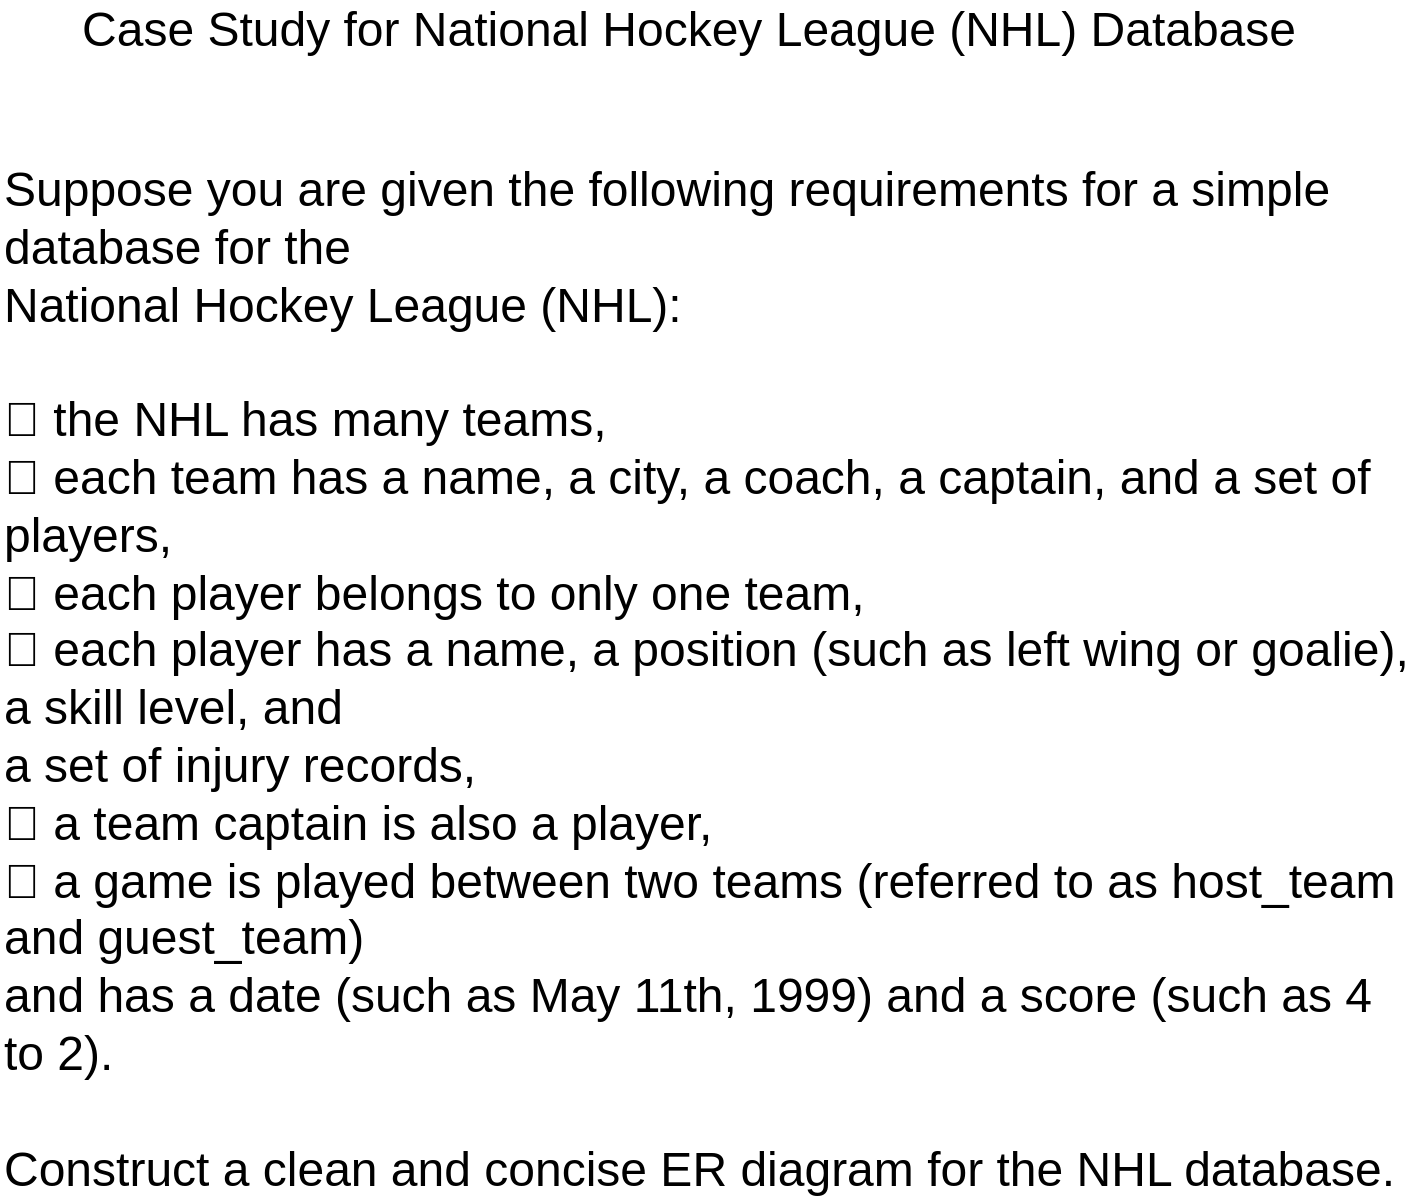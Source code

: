 <mxfile version="15.4.1" type="github" pages="3">
  <diagram id="UQQjHAeR4OQp4iDTp1pQ" name="Entity">
    <mxGraphModel dx="1022" dy="428" grid="1" gridSize="10" guides="1" tooltips="1" connect="1" arrows="1" fold="1" page="1" pageScale="1" pageWidth="827" pageHeight="1169" math="0" shadow="0">
      <root>
        <mxCell id="FyH1DNnXMYLdTDPw34gD-0" />
        <mxCell id="FyH1DNnXMYLdTDPw34gD-1" parent="FyH1DNnXMYLdTDPw34gD-0" />
        <mxCell id="4ecabF6AKV6T16An4PQ0-0" value="&lt;font style=&quot;font-size: 24px&quot;&gt;Case Study for National Hockey League (NHL) Database&lt;/font&gt;" style="text;html=1;resizable=0;autosize=1;align=center;verticalAlign=middle;points=[];fillColor=none;strokeColor=none;rounded=0;hachureGap=4;pointerEvents=0;" parent="FyH1DNnXMYLdTDPw34gD-1" vertex="1">
          <mxGeometry x="104" y="131" width="620" height="20" as="geometry" />
        </mxCell>
        <mxCell id="4ecabF6AKV6T16An4PQ0-1" value="&lt;font style=&quot;font-size: 24px&quot;&gt;Suppose you are given the following requirements for a simple database for the&lt;br&gt;National Hockey League (NHL):&lt;br&gt;&lt;br&gt; the NHL has many teams,&lt;br&gt; each team has a name, a city, a coach, a captain, and a set of players,&lt;br&gt; each player belongs to only one team,&lt;br&gt; each player has a name, a position (such as left wing or goalie), a skill level, and&lt;br&gt;a set of injury records,&lt;br&gt; a team captain is also a player,&lt;br&gt; a game is played between two teams (referred to as host_team and guest_team)&lt;br&gt;and has a date (such as May 11th, 1999) and a score (such as 4 to 2).&lt;br&gt;&lt;br&gt;Construct a clean and concise ER diagram for the NHL database.&lt;/font&gt;" style="text;whiteSpace=wrap;html=1;" parent="FyH1DNnXMYLdTDPw34gD-1" vertex="1">
          <mxGeometry x="70" y="200" width="710" height="520" as="geometry" />
        </mxCell>
      </root>
    </mxGraphModel>
  </diagram>
  <diagram id="d9zC-lGGndAZzhyb3sW2" name="ER Diagram">
    <mxGraphModel dx="1460" dy="611" grid="0" gridSize="10" guides="1" tooltips="1" connect="1" arrows="1" fold="1" page="1" pageScale="1" pageWidth="1100" pageHeight="850" math="0" shadow="0">
      <root>
        <mxCell id="0" />
        <mxCell id="1" parent="0" />
        <mxCell id="wqVWByTlI-7Odq3gkRI9-9" value="PLAYER" style="rounded=0;whiteSpace=wrap;html=1;hachureGap=4;pointerEvents=0;" parent="1" vertex="1">
          <mxGeometry x="590" y="451" width="120" height="60" as="geometry" />
        </mxCell>
        <mxCell id="Mg-0hBz_TlPRQEgj1qXm-1" value="" style="edgeStyle=orthogonalEdgeStyle;rounded=0;orthogonalLoop=1;jettySize=auto;html=1;" edge="1" parent="1" source="wqVWByTlI-7Odq3gkRI9-10" target="XknRJKiyEUMYP_7MPTdw-5">
          <mxGeometry relative="1" as="geometry" />
        </mxCell>
        <mxCell id="wqVWByTlI-7Odq3gkRI9-10" value="TEAM" style="rounded=0;whiteSpace=wrap;html=1;hachureGap=4;pointerEvents=0;" parent="1" vertex="1">
          <mxGeometry x="170" y="441" width="120" height="60" as="geometry" />
        </mxCell>
        <mxCell id="O_S-s7-EXq7uFJvZsdcn-2" style="edgeStyle=none;curved=1;rounded=0;orthogonalLoop=1;jettySize=auto;html=1;exitX=0.5;exitY=0;exitDx=0;exitDy=0;entryX=0.25;entryY=1;entryDx=0;entryDy=0;endArrow=open;startSize=14;endSize=14;sourcePerimeterSpacing=8;targetPerimeterSpacing=8;" parent="1" source="wqVWByTlI-7Odq3gkRI9-12" target="wqVWByTlI-7Odq3gkRI9-10" edge="1">
          <mxGeometry relative="1" as="geometry" />
        </mxCell>
        <mxCell id="wqVWByTlI-7Odq3gkRI9-12" value="&lt;u&gt;t_name&lt;/u&gt;" style="ellipse;whiteSpace=wrap;html=1;hachureGap=4;pointerEvents=0;" parent="1" vertex="1">
          <mxGeometry x="50" y="551" width="80" height="40" as="geometry" />
        </mxCell>
        <mxCell id="wqVWByTlI-7Odq3gkRI9-13" style="edgeStyle=none;curved=1;rounded=0;orthogonalLoop=1;jettySize=auto;html=1;exitX=0.5;exitY=0;exitDx=0;exitDy=0;entryX=0.5;entryY=1;entryDx=0;entryDy=0;endArrow=open;startSize=14;endSize=14;sourcePerimeterSpacing=8;targetPerimeterSpacing=8;" parent="1" source="wqVWByTlI-7Odq3gkRI9-14" target="wqVWByTlI-7Odq3gkRI9-10" edge="1">
          <mxGeometry relative="1" as="geometry" />
        </mxCell>
        <mxCell id="wqVWByTlI-7Odq3gkRI9-14" value="city" style="ellipse;whiteSpace=wrap;html=1;hachureGap=4;pointerEvents=0;" parent="1" vertex="1">
          <mxGeometry x="170" y="571" width="70" height="40" as="geometry" />
        </mxCell>
        <mxCell id="wqVWByTlI-7Odq3gkRI9-15" style="edgeStyle=none;curved=1;rounded=0;orthogonalLoop=1;jettySize=auto;html=1;exitX=0.5;exitY=0;exitDx=0;exitDy=0;entryX=0.75;entryY=1;entryDx=0;entryDy=0;endArrow=open;startSize=14;endSize=14;sourcePerimeterSpacing=8;targetPerimeterSpacing=8;" parent="1" source="wqVWByTlI-7Odq3gkRI9-16" target="wqVWByTlI-7Odq3gkRI9-10" edge="1">
          <mxGeometry relative="1" as="geometry" />
        </mxCell>
        <mxCell id="wqVWByTlI-7Odq3gkRI9-16" value="coach" style="ellipse;whiteSpace=wrap;html=1;hachureGap=4;pointerEvents=0;" parent="1" vertex="1">
          <mxGeometry x="270" y="581" width="65" height="40" as="geometry" />
        </mxCell>
        <mxCell id="wqVWByTlI-7Odq3gkRI9-17" style="edgeStyle=none;curved=1;rounded=0;orthogonalLoop=1;jettySize=auto;html=1;exitX=0.5;exitY=0;exitDx=0;exitDy=0;entryX=0.083;entryY=1;entryDx=0;entryDy=0;entryPerimeter=0;endArrow=open;startSize=14;endSize=14;sourcePerimeterSpacing=8;targetPerimeterSpacing=8;" parent="1" source="wqVWByTlI-7Odq3gkRI9-18" target="wqVWByTlI-7Odq3gkRI9-9" edge="1">
          <mxGeometry relative="1" as="geometry" />
        </mxCell>
        <mxCell id="wqVWByTlI-7Odq3gkRI9-18" value="&lt;u&gt;player_name&lt;/u&gt;" style="ellipse;whiteSpace=wrap;html=1;hachureGap=4;pointerEvents=0;" parent="1" vertex="1">
          <mxGeometry x="530" y="571" width="80" height="40" as="geometry" />
        </mxCell>
        <mxCell id="wqVWByTlI-7Odq3gkRI9-19" style="edgeStyle=none;curved=1;rounded=0;orthogonalLoop=1;jettySize=auto;html=1;exitX=0.5;exitY=0;exitDx=0;exitDy=0;entryX=0.5;entryY=1;entryDx=0;entryDy=0;endArrow=open;startSize=14;endSize=14;sourcePerimeterSpacing=8;targetPerimeterSpacing=8;" parent="1" source="wqVWByTlI-7Odq3gkRI9-20" target="wqVWByTlI-7Odq3gkRI9-9" edge="1">
          <mxGeometry relative="1" as="geometry" />
        </mxCell>
        <mxCell id="wqVWByTlI-7Odq3gkRI9-20" value="position" style="ellipse;whiteSpace=wrap;html=1;hachureGap=4;pointerEvents=0;" parent="1" vertex="1">
          <mxGeometry x="620" y="571" width="70" height="40" as="geometry" />
        </mxCell>
        <mxCell id="wqVWByTlI-7Odq3gkRI9-21" style="edgeStyle=none;curved=1;rounded=0;orthogonalLoop=1;jettySize=auto;html=1;exitX=0.5;exitY=1;exitDx=0;exitDy=0;entryX=0.5;entryY=0;entryDx=0;entryDy=0;endArrow=open;startSize=14;endSize=14;sourcePerimeterSpacing=8;targetPerimeterSpacing=8;" parent="1" source="wqVWByTlI-7Odq3gkRI9-22" target="wqVWByTlI-7Odq3gkRI9-9" edge="1">
          <mxGeometry relative="1" as="geometry" />
        </mxCell>
        <mxCell id="wqVWByTlI-7Odq3gkRI9-22" value="skills_level" style="ellipse;whiteSpace=wrap;html=1;hachureGap=4;pointerEvents=0;" parent="1" vertex="1">
          <mxGeometry x="595" y="351" width="105" height="50" as="geometry" />
        </mxCell>
        <mxCell id="wqVWByTlI-7Odq3gkRI9-23" style="edgeStyle=none;curved=1;rounded=0;orthogonalLoop=1;jettySize=auto;html=1;exitX=0;exitY=0.5;exitDx=0;exitDy=0;entryX=1;entryY=0;entryDx=0;entryDy=0;endArrow=open;startSize=14;endSize=14;sourcePerimeterSpacing=8;targetPerimeterSpacing=8;" parent="1" source="wqVWByTlI-7Odq3gkRI9-25" target="wqVWByTlI-7Odq3gkRI9-10" edge="1">
          <mxGeometry relative="1" as="geometry" />
        </mxCell>
        <mxCell id="wqVWByTlI-7Odq3gkRI9-24" style="edgeStyle=none;curved=1;rounded=0;orthogonalLoop=1;jettySize=auto;html=1;exitX=1;exitY=0.5;exitDx=0;exitDy=0;entryX=0;entryY=0;entryDx=0;entryDy=0;endArrow=open;startSize=14;endSize=14;sourcePerimeterSpacing=8;targetPerimeterSpacing=8;" parent="1" source="wqVWByTlI-7Odq3gkRI9-25" target="wqVWByTlI-7Odq3gkRI9-9" edge="1">
          <mxGeometry relative="1" as="geometry" />
        </mxCell>
        <mxCell id="wqVWByTlI-7Odq3gkRI9-25" value="has captain" style="rhombus;whiteSpace=wrap;html=1;hachureGap=4;pointerEvents=0;" parent="1" vertex="1">
          <mxGeometry x="400" y="391" width="80" height="60" as="geometry" />
        </mxCell>
        <mxCell id="wqVWByTlI-7Odq3gkRI9-26" style="edgeStyle=none;curved=1;rounded=0;orthogonalLoop=1;jettySize=auto;html=1;exitX=0;exitY=0.5;exitDx=0;exitDy=0;entryX=1;entryY=0.5;entryDx=0;entryDy=0;endArrow=open;startSize=14;endSize=14;sourcePerimeterSpacing=8;targetPerimeterSpacing=8;" parent="1" source="wqVWByTlI-7Odq3gkRI9-27" target="wqVWByTlI-7Odq3gkRI9-10" edge="1">
          <mxGeometry relative="1" as="geometry" />
        </mxCell>
        <mxCell id="wqVWByTlI-7Odq3gkRI9-27" value="belongs to" style="rhombus;whiteSpace=wrap;html=1;hachureGap=4;pointerEvents=0;" parent="1" vertex="1">
          <mxGeometry x="400" y="491" width="80" height="60" as="geometry" />
        </mxCell>
        <mxCell id="wqVWByTlI-7Odq3gkRI9-28" value="" style="endArrow=none;html=1;startSize=14;endSize=14;sourcePerimeterSpacing=8;targetPerimeterSpacing=8;exitX=1;exitY=0.5;exitDx=0;exitDy=0;entryX=0;entryY=0.5;entryDx=0;entryDy=0;" parent="1" source="wqVWByTlI-7Odq3gkRI9-27" target="wqVWByTlI-7Odq3gkRI9-9" edge="1">
          <mxGeometry width="50" height="50" relative="1" as="geometry">
            <mxPoint x="520" y="580" as="sourcePoint" />
            <mxPoint x="570" y="530" as="targetPoint" />
          </mxGeometry>
        </mxCell>
        <mxCell id="XknRJKiyEUMYP_7MPTdw-14" style="edgeStyle=none;curved=1;rounded=0;orthogonalLoop=1;jettySize=auto;html=1;exitX=0;exitY=0.5;exitDx=0;exitDy=0;entryX=1;entryY=0.5;entryDx=0;entryDy=0;endArrow=open;startSize=14;endSize=14;sourcePerimeterSpacing=8;targetPerimeterSpacing=8;" parent="1" source="O_S-s7-EXq7uFJvZsdcn-1" target="wqVWByTlI-7Odq3gkRI9-9" edge="1">
          <mxGeometry relative="1" as="geometry" />
        </mxCell>
        <mxCell id="O_S-s7-EXq7uFJvZsdcn-1" value="medical_log" style="rhombus;whiteSpace=wrap;html=1;hachureGap=4;pointerEvents=0;" parent="1" vertex="1">
          <mxGeometry x="760" y="456" width="100" height="50" as="geometry" />
        </mxCell>
        <mxCell id="XknRJKiyEUMYP_7MPTdw-5" value="game" style="rhombus;whiteSpace=wrap;html=1;hachureGap=4;pointerEvents=0;" parent="1" vertex="1">
          <mxGeometry x="180" y="321" width="80" height="80" as="geometry" />
        </mxCell>
        <mxCell id="XknRJKiyEUMYP_7MPTdw-6" value="date" style="ellipse;whiteSpace=wrap;html=1;hachureGap=4;pointerEvents=0;" parent="1" vertex="1">
          <mxGeometry x="130" y="281" width="70" height="40" as="geometry" />
        </mxCell>
        <mxCell id="XknRJKiyEUMYP_7MPTdw-8" value="score" style="ellipse;whiteSpace=wrap;html=1;hachureGap=4;pointerEvents=0;" parent="1" vertex="1">
          <mxGeometry x="250" y="281" width="70" height="40" as="geometry" />
        </mxCell>
        <mxCell id="XknRJKiyEUMYP_7MPTdw-9" value="" style="endArrow=none;html=1;startSize=14;endSize=14;sourcePerimeterSpacing=8;targetPerimeterSpacing=8;entryX=1;entryY=1;entryDx=0;entryDy=0;exitX=0;exitY=0;exitDx=0;exitDy=0;" parent="1" source="XknRJKiyEUMYP_7MPTdw-5" target="XknRJKiyEUMYP_7MPTdw-6" edge="1">
          <mxGeometry width="50" height="50" relative="1" as="geometry">
            <mxPoint x="110" y="341" as="sourcePoint" />
            <mxPoint x="160" y="291" as="targetPoint" />
          </mxGeometry>
        </mxCell>
        <mxCell id="XknRJKiyEUMYP_7MPTdw-10" value="" style="endArrow=none;html=1;startSize=14;endSize=14;sourcePerimeterSpacing=8;targetPerimeterSpacing=8;exitX=1;exitY=0;exitDx=0;exitDy=0;" parent="1" source="XknRJKiyEUMYP_7MPTdw-5" edge="1">
          <mxGeometry width="50" height="50" relative="1" as="geometry">
            <mxPoint x="360" y="326.86" as="sourcePoint" />
            <mxPoint x="280" y="321" as="targetPoint" />
          </mxGeometry>
        </mxCell>
        <mxCell id="XknRJKiyEUMYP_7MPTdw-12" value="" style="endArrow=none;html=1;startSize=14;endSize=14;sourcePerimeterSpacing=8;targetPerimeterSpacing=8;entryX=0;entryY=1;entryDx=0;entryDy=0;exitX=0.25;exitY=0;exitDx=0;exitDy=0;" parent="1" source="wqVWByTlI-7Odq3gkRI9-10" target="XknRJKiyEUMYP_7MPTdw-5" edge="1">
          <mxGeometry width="50" height="50" relative="1" as="geometry">
            <mxPoint x="190" y="441" as="sourcePoint" />
            <mxPoint x="240" y="391" as="targetPoint" />
          </mxGeometry>
        </mxCell>
        <mxCell id="XknRJKiyEUMYP_7MPTdw-13" value="" style="endArrow=none;html=1;startSize=14;endSize=14;sourcePerimeterSpacing=8;targetPerimeterSpacing=8;entryX=0;entryY=1;entryDx=0;entryDy=0;exitX=0.25;exitY=0;exitDx=0;exitDy=0;" parent="1" edge="1">
          <mxGeometry width="50" height="50" relative="1" as="geometry">
            <mxPoint x="240" y="441" as="sourcePoint" />
            <mxPoint x="240" y="381" as="targetPoint" />
          </mxGeometry>
        </mxCell>
        <mxCell id="XknRJKiyEUMYP_7MPTdw-20" style="edgeStyle=none;curved=1;rounded=0;orthogonalLoop=1;jettySize=auto;html=1;exitX=0.5;exitY=0;exitDx=0;exitDy=0;entryX=0.25;entryY=1;entryDx=0;entryDy=0;endArrow=open;startSize=14;endSize=14;sourcePerimeterSpacing=8;targetPerimeterSpacing=8;" parent="1" source="XknRJKiyEUMYP_7MPTdw-17" target="XknRJKiyEUMYP_7MPTdw-25" edge="1">
          <mxGeometry relative="1" as="geometry">
            <mxPoint x="920" y="511" as="targetPoint" />
          </mxGeometry>
        </mxCell>
        <mxCell id="XknRJKiyEUMYP_7MPTdw-17" value="&lt;u&gt;id&lt;/u&gt;" style="ellipse;whiteSpace=wrap;html=1;hachureGap=4;pointerEvents=0;" parent="1" vertex="1">
          <mxGeometry x="840" y="551" width="90" height="40" as="geometry" />
        </mxCell>
        <mxCell id="XknRJKiyEUMYP_7MPTdw-21" style="edgeStyle=none;curved=1;rounded=0;orthogonalLoop=1;jettySize=auto;html=1;exitX=0.5;exitY=0;exitDx=0;exitDy=0;entryX=0.602;entryY=0.997;entryDx=0;entryDy=0;entryPerimeter=0;endArrow=open;startSize=14;endSize=14;sourcePerimeterSpacing=8;targetPerimeterSpacing=8;" parent="1" target="XknRJKiyEUMYP_7MPTdw-25" edge="1">
          <mxGeometry relative="1" as="geometry">
            <mxPoint x="1005" y="551" as="sourcePoint" />
            <mxPoint x="971.96" y="512.32" as="targetPoint" />
          </mxGeometry>
        </mxCell>
        <mxCell id="XknRJKiyEUMYP_7MPTdw-18" value="date" style="ellipse;whiteSpace=wrap;html=1;hachureGap=4;pointerEvents=0;" parent="1" vertex="1">
          <mxGeometry x="960" y="550" width="90" height="40" as="geometry" />
        </mxCell>
        <mxCell id="XknRJKiyEUMYP_7MPTdw-22" style="edgeStyle=none;curved=1;rounded=0;orthogonalLoop=1;jettySize=auto;html=1;exitX=0.5;exitY=1;exitDx=0;exitDy=0;endArrow=open;startSize=14;endSize=14;sourcePerimeterSpacing=8;targetPerimeterSpacing=8;entryX=0.5;entryY=0;entryDx=0;entryDy=0;" parent="1" source="XknRJKiyEUMYP_7MPTdw-19" target="XknRJKiyEUMYP_7MPTdw-25" edge="1">
          <mxGeometry relative="1" as="geometry">
            <mxPoint x="950" y="451" as="targetPoint" />
          </mxGeometry>
        </mxCell>
        <mxCell id="XknRJKiyEUMYP_7MPTdw-19" value="description" style="ellipse;whiteSpace=wrap;html=1;hachureGap=4;pointerEvents=0;" parent="1" vertex="1">
          <mxGeometry x="915" y="361" width="90" height="40" as="geometry" />
        </mxCell>
        <mxCell id="XknRJKiyEUMYP_7MPTdw-24" value="" style="endArrow=none;html=1;startSize=14;endSize=14;sourcePerimeterSpacing=8;targetPerimeterSpacing=8;entryX=0;entryY=0.5;entryDx=0;entryDy=0;exitX=1;exitY=0.5;exitDx=0;exitDy=0;" parent="1" source="O_S-s7-EXq7uFJvZsdcn-1" target="XknRJKiyEUMYP_7MPTdw-25" edge="1">
          <mxGeometry width="50" height="50" relative="1" as="geometry">
            <mxPoint x="780" y="411" as="sourcePoint" />
            <mxPoint x="890" y="481" as="targetPoint" />
          </mxGeometry>
        </mxCell>
        <mxCell id="XknRJKiyEUMYP_7MPTdw-25" value="INJURY_RECORD" style="shape=ext;margin=3;double=1;whiteSpace=wrap;html=1;align=center;hachureGap=4;pointerEvents=0;" parent="1" vertex="1">
          <mxGeometry x="890" y="456" width="140" height="50" as="geometry" />
        </mxCell>
        <mxCell id="jWixUfJ426eTiWxfZ4fG-1" value="&lt;font style=&quot;font-size: 24px&quot;&gt;E - R Diagram for National Hockey League (NHL) Database&lt;/font&gt;" style="text;html=1;resizable=0;autosize=1;align=center;verticalAlign=middle;points=[];fillColor=none;strokeColor=none;rounded=0;hachureGap=4;pointerEvents=0;" parent="1" vertex="1">
          <mxGeometry x="248" y="129" width="645" height="23" as="geometry" />
        </mxCell>
      </root>
    </mxGraphModel>
  </diagram>
  <diagram id="56ygcABuO6e1lAi93iFA" name="Page-3">
    <mxGraphModel dx="1022" dy="428" grid="1" gridSize="10" guides="1" tooltips="1" connect="1" arrows="1" fold="1" page="1" pageScale="1" pageWidth="827" pageHeight="1169" math="0" shadow="0">
      <root>
        <mxCell id="v3_U9Epi-mZFY70CFiAb-0" />
        <mxCell id="v3_U9Epi-mZFY70CFiAb-1" parent="v3_U9Epi-mZFY70CFiAb-0" />
      </root>
    </mxGraphModel>
  </diagram>
</mxfile>
